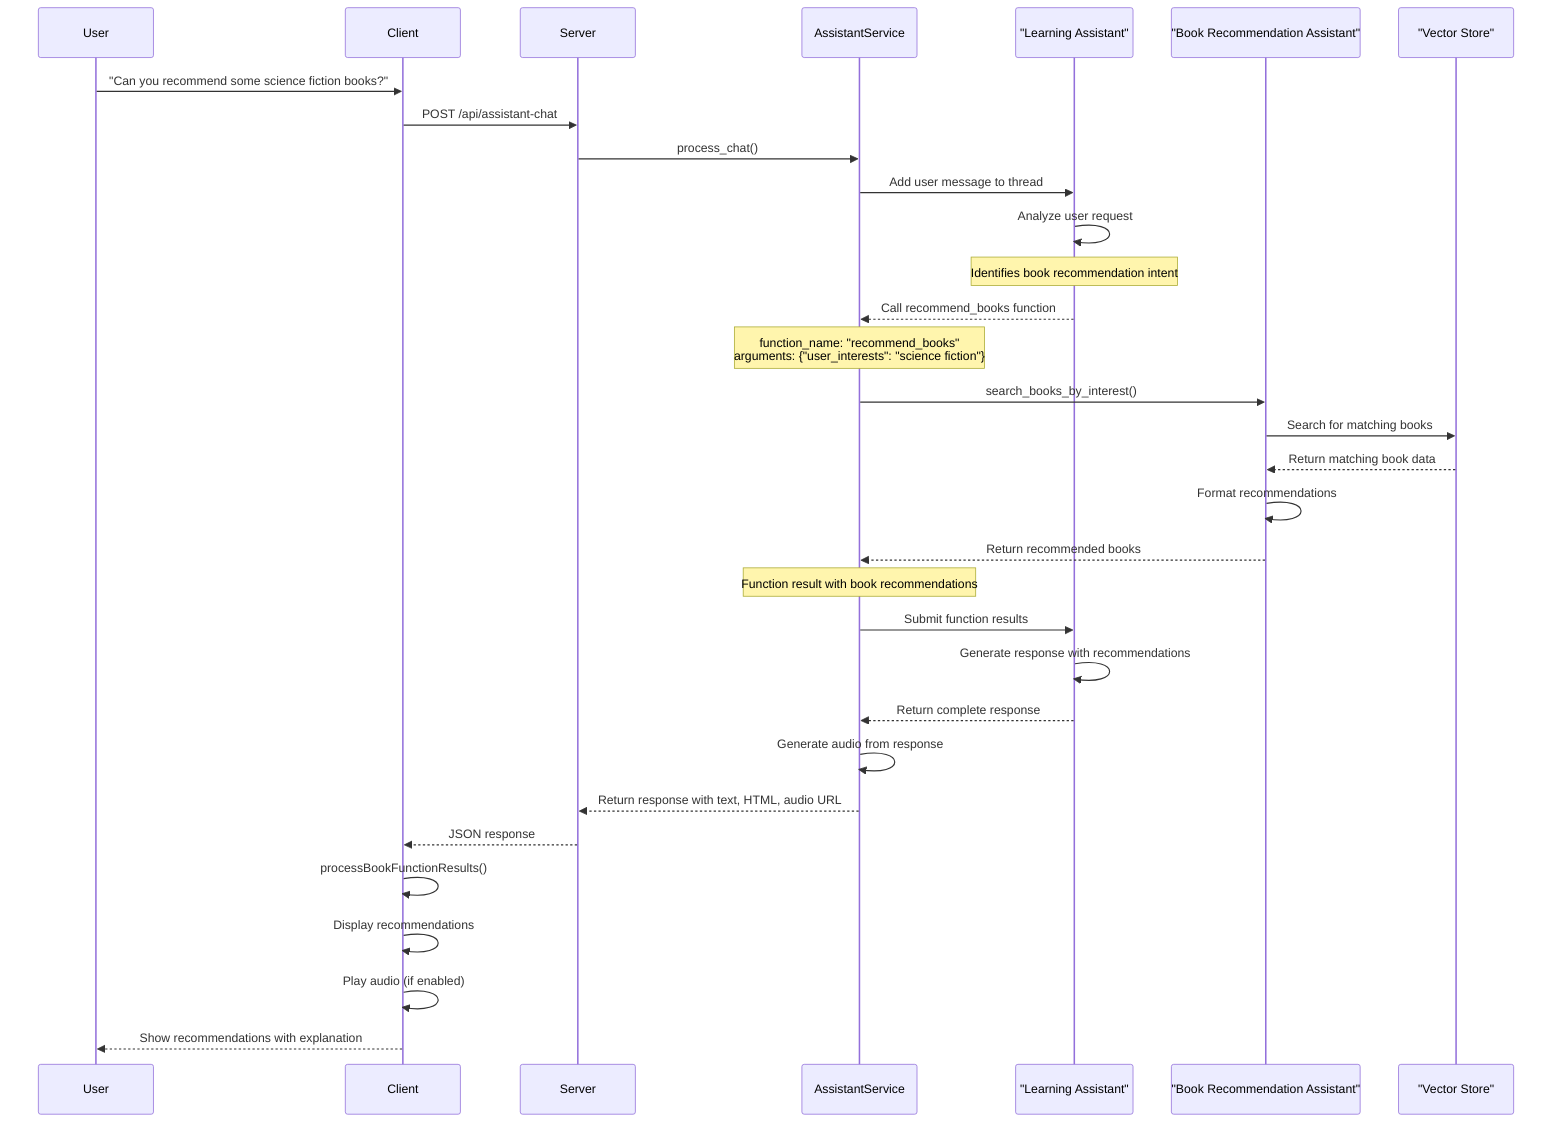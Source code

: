 sequenceDiagram
    participant User
    participant Client
    participant Server
    participant AssistantService
    participant OpenAIAssistant as "Learning Assistant"
    participant BookRecommender as "Book Recommendation Assistant"
    participant VectorStore as "Vector Store"

    User->>Client: "Can you recommend some science fiction books?"
    Client->>Server: POST /api/assistant-chat
    Server->>AssistantService: process_chat()
    AssistantService->>OpenAIAssistant: Add user message to thread
    OpenAIAssistant->>OpenAIAssistant: Analyze user request

    Note over OpenAIAssistant: Identifies book recommendation intent

    OpenAIAssistant-->>AssistantService: Call recommend_books function

    Note over AssistantService: function_name: "recommend_books"<br/>arguments: {"user_interests": "science fiction"}

    AssistantService->>BookRecommender: search_books_by_interest()

    BookRecommender->>VectorStore: Search for matching books
    VectorStore-->>BookRecommender: Return matching book data

    BookRecommender->>BookRecommender: Format recommendations
    BookRecommender-->>AssistantService: Return recommended books

    Note over AssistantService: Function result with book recommendations

    AssistantService->>OpenAIAssistant: Submit function results
    OpenAIAssistant->>OpenAIAssistant: Generate response with recommendations
    OpenAIAssistant-->>AssistantService: Return complete response

    AssistantService->>AssistantService: Generate audio from response
    AssistantService-->>Server: Return response with text, HTML, audio URL
    Server-->>Client: JSON response

    Client->>Client: processBookFunctionResults()
    Client->>Client: Display recommendations
    Client->>Client: Play audio (if enabled)
    Client-->>User: Show recommendations with explanation